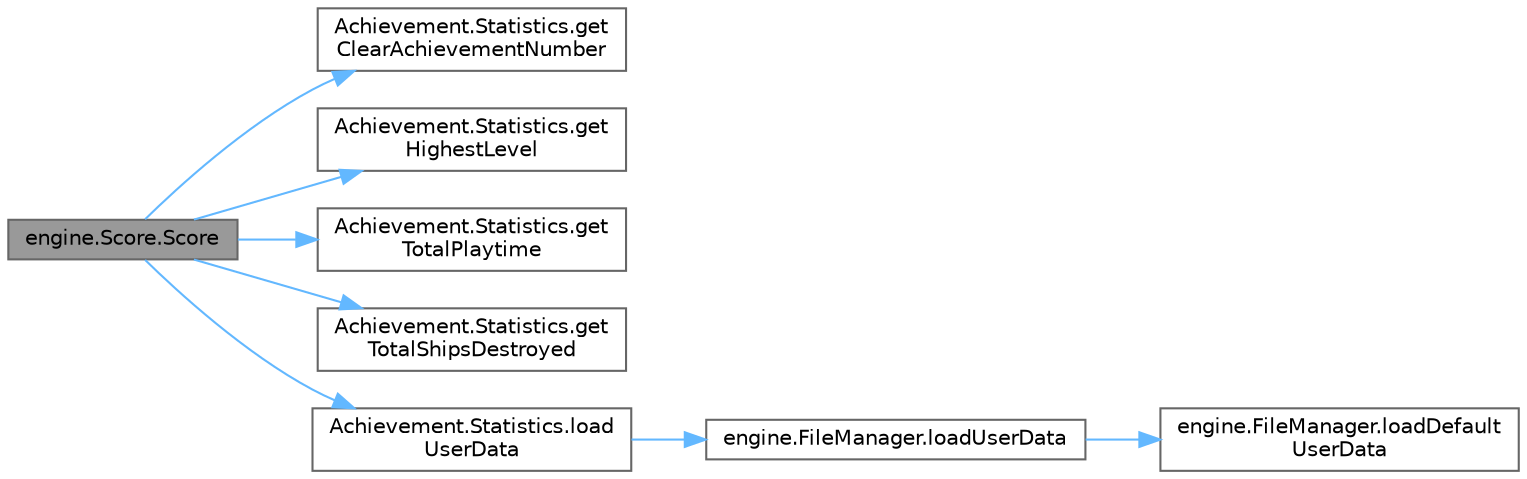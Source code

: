 digraph "engine.Score.Score"
{
 // LATEX_PDF_SIZE
  bgcolor="transparent";
  edge [fontname=Helvetica,fontsize=10,labelfontname=Helvetica,labelfontsize=10];
  node [fontname=Helvetica,fontsize=10,shape=box,height=0.2,width=0.4];
  rankdir="LR";
  Node1 [id="Node000001",label="engine.Score.Score",height=0.2,width=0.4,color="gray40", fillcolor="grey60", style="filled", fontcolor="black",tooltip="Constructor."];
  Node1 -> Node2 [id="edge1_Node000001_Node000002",color="steelblue1",style="solid",tooltip=" "];
  Node2 [id="Node000002",label="Achievement.Statistics.get\lClearAchievementNumber",height=0.2,width=0.4,color="grey40", fillcolor="white", style="filled",URL="$class_achievement_1_1_statistics.html#a7d204bad3d40b0e4ff7548cdc9991260",tooltip=" "];
  Node1 -> Node3 [id="edge2_Node000001_Node000003",color="steelblue1",style="solid",tooltip=" "];
  Node3 [id="Node000003",label="Achievement.Statistics.get\lHighestLevel",height=0.2,width=0.4,color="grey40", fillcolor="white", style="filled",URL="$class_achievement_1_1_statistics.html#aab7cbd1d316239e855b337f582add678",tooltip=" "];
  Node1 -> Node4 [id="edge3_Node000001_Node000004",color="steelblue1",style="solid",tooltip=" "];
  Node4 [id="Node000004",label="Achievement.Statistics.get\lTotalPlaytime",height=0.2,width=0.4,color="grey40", fillcolor="white", style="filled",URL="$class_achievement_1_1_statistics.html#a93d9cd3d501a574c125bdcb6b980bafe",tooltip=" "];
  Node1 -> Node5 [id="edge4_Node000001_Node000005",color="steelblue1",style="solid",tooltip=" "];
  Node5 [id="Node000005",label="Achievement.Statistics.get\lTotalShipsDestroyed",height=0.2,width=0.4,color="grey40", fillcolor="white", style="filled",URL="$class_achievement_1_1_statistics.html#a2b556051a7552d00bec08507e1372364",tooltip=" "];
  Node1 -> Node6 [id="edge5_Node000001_Node000006",color="steelblue1",style="solid",tooltip=" "];
  Node6 [id="Node000006",label="Achievement.Statistics.load\lUserData",height=0.2,width=0.4,color="grey40", fillcolor="white", style="filled",URL="$class_achievement_1_1_statistics.html#aec470afcbefd9828060b11add7f37673",tooltip="Load Statistic.property (userdata)"];
  Node6 -> Node7 [id="edge6_Node000006_Node000007",color="steelblue1",style="solid",tooltip=" "];
  Node7 [id="Node000007",label="engine.FileManager.loadUserData",height=0.2,width=0.4,color="grey40", fillcolor="white", style="filled",URL="$classengine_1_1_file_manager.html#a58f26de7ca8d0c2fa5f84bd180e98616",tooltip="load userData(Statistics) from file, and return userData(Statistics)"];
  Node7 -> Node8 [id="edge7_Node000007_Node000008",color="steelblue1",style="solid",tooltip=" "];
  Node8 [id="Node000008",label="engine.FileManager.loadDefault\lUserData",height=0.2,width=0.4,color="grey40", fillcolor="white", style="filled",URL="$classengine_1_1_file_manager.html#a659bc395de42280133d732e581ffb91d",tooltip="Returns the application default userData(Statistics) if there is no Statistic.properties file."];
}
